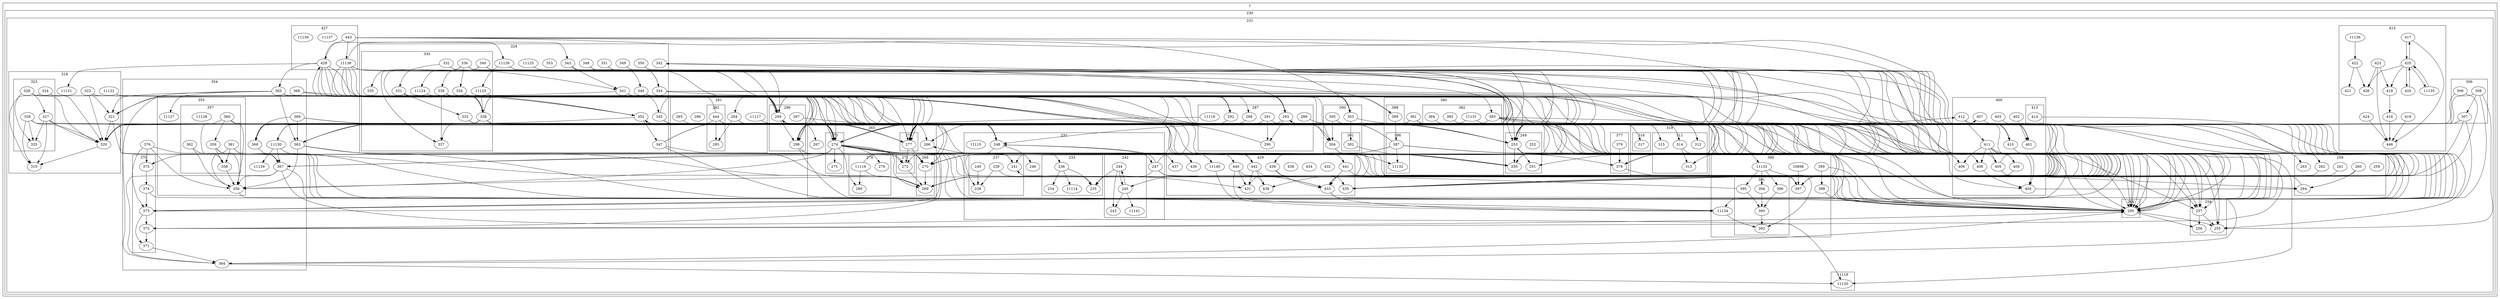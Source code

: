 digraph G {
    subgraph cluster_1 {
        graph [ label=1 ];
        subgraph cluster_230 {
            graph [ label=230 ];
            subgraph cluster_231 {
                graph [ label=231 ];
                subgraph cluster_232 {
                    graph [ label=232 ];
                    246 [ metric1=119 ];
                    247 [ metric1=360 ];
                    248 [ metric1=172 ];
                    11115 [ metric1=12 ];
                    subgraph cluster_233 {
                        graph [ label=233 ];
                        234 [ metric1=72 ];
                        235 [ metric1=226 ];
                        236 [ metric1=19 ];
                        11114 [ metric1=4 ];
                    }
                    subgraph cluster_237 {
                        graph [ label=237 ];
                        238 [ metric1=71 ];
                        239 [ metric1=220 ];
                        240 [ metric1=58 ];
                        241 [ metric1=319 ];
                    }
                    subgraph cluster_242 {
                        graph [ label=242 ];
                        243 [ metric1=68 ];
                        244 [ metric1=217 ];
                        245 [ metric1=20 ];
                        11141 [ metric1=4 ];
                    }
                }
                subgraph cluster_249 {
                    graph [ label=249 ];
                    250 [ metric1=20 ];
                    251 [ metric1=13 ];
                    252 [ metric1=31 ];
                    253 [ metric1=77 ];
                }
                subgraph cluster_254 {
                    graph [ label=254 ];
                    255 [ metric1=160 ];
                    256 [ metric1=143 ];
                    257 [ metric1=276 ];
                }
                subgraph cluster_258 {
                    graph [ label=258 ];
                    259 [ metric1=33 ];
                    260 [ metric1=38 ];
                    261 [ metric1=43 ];
                    262 [ metric1=23 ];
                    263 [ metric1=31 ];
                    264 [ metric1=47 ];
                }
                subgraph cluster_265 {
                    graph [ label=265 ];
                    266 [ metric1=22 ];
                    267 [ metric1=789 ];
                    subgraph cluster_268 {
                        graph [ label=268 ];
                        269 [ metric1=19 ];
                        270 [ metric1=11 ];
                    }
                    subgraph cluster_271 {
                        graph [ label=271 ];
                        272 [ metric1=72 ];
                    }
                    subgraph cluster_273 {
                        graph [ label=273 ];
                        274 [ metric1=1834 ];
                        275 [ metric1=54 ];
                    }
                    subgraph cluster_276 {
                        graph [ label=276 ];
                        277 [ metric1=182 ];
                    }
                    subgraph cluster_278 {
                        graph [ label=278 ];
                        279 [ metric1=242 ];
                        280 [ metric1=20 ];
                        11116 [ metric1=13 ];
                    }
                }
                subgraph cluster_281 {
                    graph [ label=281 ];
                    284 [ metric1=60 ];
                    285 [ metric1=55 ];
                    286 [ metric1=83 ];
                    11117 [ metric1=30 ];
                    subgraph cluster_282 {
                        graph [ label=282 ];
                        283 [ metric1=49 ];
                        444 [ metric1=61 ];
                    }
                }
                subgraph cluster_287 {
                    graph [ label=287 ];
                    288 [ metric1=28 ];
                    289 [ metric1=182 ];
                    290 [ metric1=33 ];
                    291 [ metric1=122 ];
                    292 [ metric1=55 ];
                    293 [ metric1=140 ];
                    11118 [ metric1=9 ];
                }
                subgraph cluster_294 {
                    graph [ label=294 ];
                    295 [ metric1=395 ];
                }
                subgraph cluster_296 {
                    graph [ label=296 ];
                    297 [ metric1=116 ];
                    298 [ metric1=151 ];
                    299 [ metric1=151 ];
                }
                subgraph cluster_300 {
                    graph [ label=300 ];
                    303 [ metric1=16 ];
                    304 [ metric1=75 ];
                    305 [ metric1=47 ];
                    subgraph cluster_301 {
                        graph [ label=301 ];
                        302 [ metric1=45 ];
                    }
                }
                subgraph cluster_306 {
                    graph [ label=306 ];
                    307 [ metric1=85 ];
                    308 [ metric1=114 ];
                    309 [ metric1=57 ];
                }
                subgraph cluster_310 {
                    graph [ label=310 ];
                    subgraph cluster_311 {
                        graph [ label=311 ];
                        312 [ metric1=31 ];
                        313 [ metric1=48 ];
                        314 [ metric1=169 ];
                        315 [ metric1=23 ];
                    }
                    subgraph cluster_316 {
                        graph [ label=316 ];
                        317 [ metric1=19 ];
                    }
                }
                subgraph cluster_318 {
                    graph [ label=318 ];
                    319 [ metric1=18 ];
                    320 [ metric1=111 ];
                    321 [ metric1=230 ];
                    322 [ metric1=96 ];
                    11121 [ metric1=1 ];
                    11122 [ metric1=15 ];
                    subgraph cluster_323 {
                        graph [ label=323 ];
                        324 [ metric1=44 ];
                        325 [ metric1=30 ];
                        326 [ metric1=105 ];
                        327 [ metric1=63 ];
                        328 [ metric1=83 ];
                    }
                }
                subgraph cluster_329 {
                    graph [ label=329 ];
                    341 [ metric1=93 ];
                    342 [ metric1=50 ];
                    343 [ metric1=317 ];
                    344 [ metric1=85 ];
                    345 [ metric1=64 ];
                    346 [ metric1=18 ];
                    347 [ metric1=54 ];
                    348 [ metric1=66 ];
                    349 [ metric1=23 ];
                    350 [ metric1=67 ];
                    351 [ metric1=165 ];
                    352 [ metric1=35 ];
                    353 [ metric1=56 ];
                    11125 [ metric1=14 ];
                    11126 [ metric1=4 ];
                    subgraph cluster_330 {
                        graph [ label=330 ];
                        331 [ metric1=34 ];
                        332 [ metric1=149 ];
                        333 [ metric1=12 ];
                        334 [ metric1=62 ];
                        335 [ metric1=25 ];
                        336 [ metric1=308 ];
                        337 [ metric1=117 ];
                        338 [ metric1=185 ];
                        339 [ metric1=1016 ];
                        340 [ metric1=134 ];
                        11123 [ metric1=4 ];
                        11124 [ metric1=12 ];
                    }
                }
                subgraph cluster_354 {
                    graph [ label=354 ];
                    363 [ metric1=216 ];
                    364 [ metric1=79 ];
                    365 [ metric1=325 ];
                    366 [ metric1=117 ];
                    367 [ metric1=228 ];
                    368 [ metric1=75 ];
                    369 [ metric1=216 ];
                    376 [ metric1=88 ];
                    11129 [ metric1=12 ];
                    11130 [ metric1=134 ];
                    subgraph cluster_355 {
                        graph [ label=355 ];
                        356 [ metric1=109 ];
                        11127 [ metric1=5 ];
                        subgraph cluster_357 {
                            graph [ label=357 ];
                            358 [ metric1=30 ];
                            359 [ metric1=332 ];
                            360 [ metric1=71 ];
                            361 [ metric1=221 ];
                            362 [ metric1=53 ];
                            11128 [ metric1=2 ];
                        }
                    }
                    subgraph cluster_370 {
                        graph [ label=370 ];
                        371 [ metric1=52 ];
                        372 [ metric1=70 ];
                        373 [ metric1=74 ];
                        374 [ metric1=56 ];
                        375 [ metric1=154 ];
                    }
                }
                subgraph cluster_377 {
                    graph [ label=377 ];
                    378 [ metric1=476 ];
                    379 [ metric1=38 ];
                }
                subgraph cluster_380 {
                    graph [ label=380 ];
                    381 [ metric1=62 ];
                    subgraph cluster_382 {
                        graph [ label=382 ];
                        383 [ metric1=150 ];
                        384 [ metric1=22 ];
                        385 [ metric1=51 ];
                        11131 [ metric1=55 ];
                    }
                    subgraph cluster_386 {
                        graph [ label=386 ];
                        387 [ metric1=176 ];
                        11132 [ metric1=27 ];
                    }
                    subgraph cluster_388 {
                        graph [ label=388 ];
                        389 [ metric1=19 ];
                    }
                }
                subgraph cluster_390 {
                    graph [ label=390 ];
                    397 [ metric1=107 ];
                    398 [ metric1=23 ];
                    399 [ metric1=62 ];
                    10898 [ metric1=250 ];
                    11133 [ metric1=5 ];
                    11134 [ metric1=4 ];
                    subgraph cluster_391 {
                        graph [ label=391 ];
                        392 [ metric1=48 ];
                        393 [ metric1=21 ];
                        394 [ metric1=75 ];
                        395 [ metric1=54 ];
                        396 [ metric1=17 ];
                    }
                }
                subgraph cluster_400 {
                    graph [ label=400 ];
                    401 [ metric1=26 ];
                    402 [ metric1=122 ];
                    403 [ metric1=71 ];
                    404 [ metric1=110 ];
                    405 [ metric1=12 ];
                    406 [ metric1=119 ];
                    407 [ metric1=2 ];
                    408 [ metric1=158 ];
                    409 [ metric1=39 ];
                    410 [ metric1=18 ];
                    411 [ metric1=60 ];
                    412 [ metric1=50 ];
                    subgraph cluster_413 {
                        graph [ label=413 ];
                        414 [ metric1=35 ];
                    }
                }
                subgraph cluster_415 {
                    graph [ label=415 ];
                    416 [ metric1=4 ];
                    417 [ metric1=9 ];
                    418 [ metric1=154 ];
                    419 [ metric1=617 ];
                    420 [ metric1=33 ];
                    421 [ metric1=6 ];
                    422 [ metric1=132 ];
                    423 [ metric1=36 ];
                    424 [ metric1=13 ];
                    425 [ metric1=49 ];
                    426 [ metric1=6 ];
                    446 [ metric1=11 ];
                    11135 [ metric1=2 ];
                    11136 [ metric1=17 ];
                }
                subgraph cluster_427 {
                    graph [ label=427 ];
                    428 [ metric1=60 ];
                    443 [ metric1=325 ];
                    11137 [ metric1=7 ];
                    11138 [ metric1=65 ];
                    11139 [ metric1=5 ];
                }
                subgraph cluster_429 {
                    graph [ label=429 ];
                    430 [ metric1=60 ];
                    431 [ metric1=44 ];
                    432 [ metric1=176 ];
                    433 [ metric1=206 ];
                    434 [ metric1=19 ];
                    435 [ metric1=179 ];
                    436 [ metric1=15 ];
                    437 [ metric1=31 ];
                    438 [ metric1=38 ];
                    439 [ metric1=50 ];
                    440 [ metric1=48 ];
                    441 [ metric1=20 ];
                    442 [ metric1=155 ];
                    11140 [ metric1=13 ];
                }
                subgraph cluster_11119 {
                    graph [ label=11119 ];
                    11120 [ metric1=30 ];
                }
            }
        }
    }
    253 -> 250;
    253 -> 251;
    253 -> 295;
    253 -> 412;
    253 -> 401;
    253 -> 404;
    253 -> 410;
    253 -> 405;
    253 -> 406;
    253 -> 407;
    253 -> 408;
    253 -> 435;
    341 -> 250;
    341 -> 253;
    341 -> 277;
    341 -> 292;
    341 -> 293;
    341 -> 295;
    341 -> 299;
    341 -> 304;
    341 -> 303;
    341 -> 320;
    341 -> 321;
    342 -> 295;
    343 -> 341;
    343 -> 269;
    343 -> 295;
    343 -> 298;
    343 -> 299;
    344 -> 251;
    344 -> 253;
    344 -> 269;
    344 -> 277;
    345 -> 250;
    345 -> 253;
    345 -> 277;
    345 -> 295;
    345 -> 299;
    11125 -> 253;
    11125 -> 277;
    346 -> 253;
    346 -> 277;
    11126 -> 344;
    11126 -> 11123;
    11126 -> 266;
    11126 -> 295;
    347 -> 253;
    347 -> 269;
    347 -> 274;
    347 -> 277;
    347 -> 295;
    348 -> 253;
    348 -> 346;
    348 -> 277;
    348 -> 295;
    349 -> 253;
    349 -> 269;
    349 -> 277;
    350 -> 253;
    350 -> 269;
    350 -> 277;
    351 -> 253;
    351 -> 344;
    351 -> 277;
    351 -> 295;
    351 -> 298;
    351 -> 299;
    352 -> 253;
    352 -> 347;
    352 -> 269;
    352 -> 270;
    352 -> 277;
    352 -> 295;
    352 -> 304;
    352 -> 320;
    352 -> 321;
    331 -> 250;
    331 -> 253;
    331 -> 345;
    331 -> 352;
    331 -> 333;
    331 -> 338;
    331 -> 363;
    331 -> 277;
    331 -> 389;
    331 -> 293;
    331 -> 295;
    331 -> 299;
    331 -> 304;
    331 -> 303;
    331 -> 320;
    331 -> 433;
    331 -> 439;
    340 -> 253;
    340 -> 337;
    340 -> 339;
    340 -> 338;
    340 -> 269;
    340 -> 270;
    340 -> 277;
    340 -> 293;
    340 -> 295;
    340 -> 299;
    340 -> 320;
    332 -> 331;
    332 -> 295;
    332 -> 298;
    332 -> 299;
    333 -> 253;
    333 -> 277;
    334 -> 433;
    11123 -> 338;
    11123 -> 295;
    11124 -> 253;
    11124 -> 277;
    339 -> 253;
    339 -> 337;
    339 -> 338;
    339 -> 269;
    339 -> 277;
    339 -> 295;
    336 -> 253;
    336 -> 334;
    336 -> 335;
    336 -> 11124;
    336 -> 269;
    336 -> 277;
    336 -> 295;
    338 -> 250;
    338 -> 253;
    338 -> 337;
    338 -> 269;
    338 -> 270;
    338 -> 277;
    338 -> 295;
    338 -> 299;
    338 -> 304;
    338 -> 303;
    338 -> 320;
    338 -> 321;
    257 -> 255;
    257 -> 256;
    368 -> 367;
    376 -> 367;
    376 -> 373;
    376 -> 375;
    376 -> 356;
    363 -> 356;
    363 -> 269;
    363 -> 270;
    363 -> 274;
    363 -> 272;
    363 -> 267;
    363 -> 295;
    364 -> 295;
    364 -> 11120;
    365 -> 255;
    365 -> 257;
    365 -> 363;
    365 -> 364;
    365 -> 11127;
    365 -> 269;
    365 -> 274;
    365 -> 266;
    365 -> 295;
    365 -> 298;
    365 -> 299;
    365 -> 321;
    365 -> 315;
    365 -> 317;
    366 -> 295;
    366 -> 11120;
    367 -> 364;
    367 -> 356;
    367 -> 295;
    367 -> 11120;
    11130 -> 367;
    11130 -> 11129;
    11130 -> 295;
    369 -> 368;
    369 -> 363;
    369 -> 269;
    369 -> 270;
    369 -> 272;
    369 -> 295;
    371 -> 364;
    372 -> 371;
    372 -> 295;
    373 -> 371;
    373 -> 372;
    373 -> 295;
    375 -> 374;
    374 -> 373;
    374 -> 295;
    356 -> 295;
    356 -> 299;
    358 -> 356;
    359 -> 356;
    359 -> 358;
    359 -> 295;
    362 -> 356;
    362 -> 358;
    361 -> 356;
    361 -> 358;
    361 -> 295;
    361 -> 241;
    360 -> 356;
    360 -> 358;
    360 -> 359;
    360 -> 295;
    260 -> 264;
    260 -> 435;
    261 -> 435;
    262 -> 435;
    264 -> 435;
    378 -> 295;
    379 -> 378;
    270 -> 269;
    274 -> 367;
    274 -> 372;
    274 -> 373;
    274 -> 375;
    274 -> 356;
    274 -> 378;
    274 -> 269;
    274 -> 270;
    274 -> 275;
    274 -> 272;
    274 -> 279;
    274 -> 280;
    274 -> 11132;
    274 -> 397;
    274 -> 11134;
    274 -> 295;
    274 -> 440;
    274 -> 442;
    274 -> 430;
    274 -> 431;
    274 -> 433;
    274 -> 441;
    274 -> 437;
    274 -> 11140;
    277 -> 253;
    277 -> 270;
    277 -> 272;
    272 -> 269;
    11116 -> 269;
    11116 -> 280;
    11116 -> 236;
    381 -> 368;
    381 -> 11130;
    381 -> 378;
    381 -> 269;
    381 -> 274;
    381 -> 295;
    381 -> 245;
    381 -> 312;
    381 -> 313;
    381 -> 314;
    381 -> 315;
    383 -> 372;
    383 -> 373;
    383 -> 378;
    383 -> 269;
    383 -> 274;
    383 -> 295;
    383 -> 312;
    384 -> 378;
    385 -> 378;
    11131 -> 11130;
    11131 -> 295;
    389 -> 342;
    389 -> 387;
    387 -> 368;
    387 -> 363;
    387 -> 364;
    387 -> 367;
    387 -> 373;
    387 -> 269;
    387 -> 270;
    387 -> 11132;
    387 -> 295;
    284 -> 269;
    284 -> 270;
    284 -> 274;
    284 -> 283;
    444 -> 11130;
    444 -> 283;
    444 -> 397;
    444 -> 11134;
    444 -> 248;
    444 -> 428;
    444 -> 438;
    11117 -> 257;
    285 -> 274;
    288 -> 274;
    289 -> 257;
    290 -> 274;
    291 -> 269;
    291 -> 274;
    291 -> 290;
    292 -> 274;
    11118 -> 274;
    293 -> 274;
    293 -> 290;
    398 -> 295;
    399 -> 398;
    399 -> 295;
    11133 -> 392;
    11133 -> 396;
    11133 -> 395;
    11133 -> 394;
    10898 -> 397;
    11134 -> 392;
    393 -> 392;
    396 -> 393;
    395 -> 393;
    395 -> 241;
    394 -> 393;
    295 -> 255;
    295 -> 256;
    295 -> 266;
    245 -> 243;
    245 -> 244;
    245 -> 11141;
    244 -> 245;
    244 -> 243;
    244 -> 235;
    247 -> 397;
    247 -> 235;
    247 -> 248;
    247 -> 442;
    247 -> 433;
    247 -> 438;
    236 -> 234;
    236 -> 235;
    236 -> 11114;
    248 -> 246;
    248 -> 247;
    248 -> 238;
    240 -> 238;
    239 -> 235;
    239 -> 238;
    297 -> 257;
    298 -> 295;
    298 -> 248;
    298 -> 241;
    299 -> 270;
    299 -> 284;
    299 -> 288;
    299 -> 292;
    299 -> 293;
    299 -> 295;
    299 -> 241;
    299 -> 298;
    411 -> 397;
    411 -> 404;
    411 -> 405;
    411 -> 406;
    411 -> 408;
    411 -> 409;
    412 -> 411;
    412 -> 404;
    412 -> 410;
    414 -> 397;
    402 -> 401;
    403 -> 401;
    404 -> 264;
    410 -> 295;
    405 -> 262;
    405 -> 264;
    407 -> 263;
    408 -> 404;
    409 -> 435;
    305 -> 295;
    305 -> 304;
    304 -> 250;
    304 -> 295;
    303 -> 295;
    303 -> 302;
    302 -> 250;
    416 -> 446;
    417 -> 446;
    417 -> 425;
    418 -> 416;
    419 -> 446;
    11135 -> 425;
    420 -> 425;
    422 -> 421;
    422 -> 426;
    423 -> 418;
    423 -> 446;
    423 -> 426;
    424 -> 446;
    425 -> 417;
    425 -> 418;
    425 -> 11135;
    425 -> 420;
    425 -> 426;
    11136 -> 422;
    307 -> 269;
    307 -> 274;
    307 -> 295;
    307 -> 248;
    308 -> 255;
    308 -> 274;
    308 -> 295;
    308 -> 307;
    309 -> 269;
    309 -> 274;
    428 -> 11126;
    428 -> 257;
    428 -> 365;
    428 -> 378;
    428 -> 11133;
    428 -> 295;
    428 -> 299;
    428 -> 11121;
    443 -> 255;
    443 -> 378;
    443 -> 295;
    443 -> 303;
    443 -> 428;
    443 -> 11138;
    11138 -> 341;
    11138 -> 343;
    11138 -> 352;
    11138 -> 255;
    11138 -> 378;
    11138 -> 383;
    11138 -> 295;
    11138 -> 298;
    11138 -> 299;
    320 -> 274;
    320 -> 319;
    11122 -> 248;
    321 -> 295;
    321 -> 320;
    324 -> 269;
    324 -> 274;
    324 -> 320;
    324 -> 319;
    326 -> 269;
    326 -> 274;
    326 -> 320;
    326 -> 319;
    326 -> 325;
    327 -> 269;
    327 -> 274;
    327 -> 320;
    327 -> 319;
    327 -> 325;
    328 -> 274;
    328 -> 248;
    328 -> 320;
    328 -> 325;
    328 -> 327;
    322 -> 257;
    322 -> 295;
    322 -> 320;
    322 -> 321;
    314 -> 295;
    314 -> 313;
    440 -> 397;
    440 -> 11134;
    440 -> 431;
    442 -> 397;
    442 -> 431;
    442 -> 438;
    431 -> 397;
    433 -> 352;
    433 -> 293;
    433 -> 397;
    433 -> 11134;
    433 -> 295;
    433 -> 299;
    441 -> 397;
    441 -> 433;
    439 -> 433;
    439 -> 435;
    11140 -> 11134;
}
